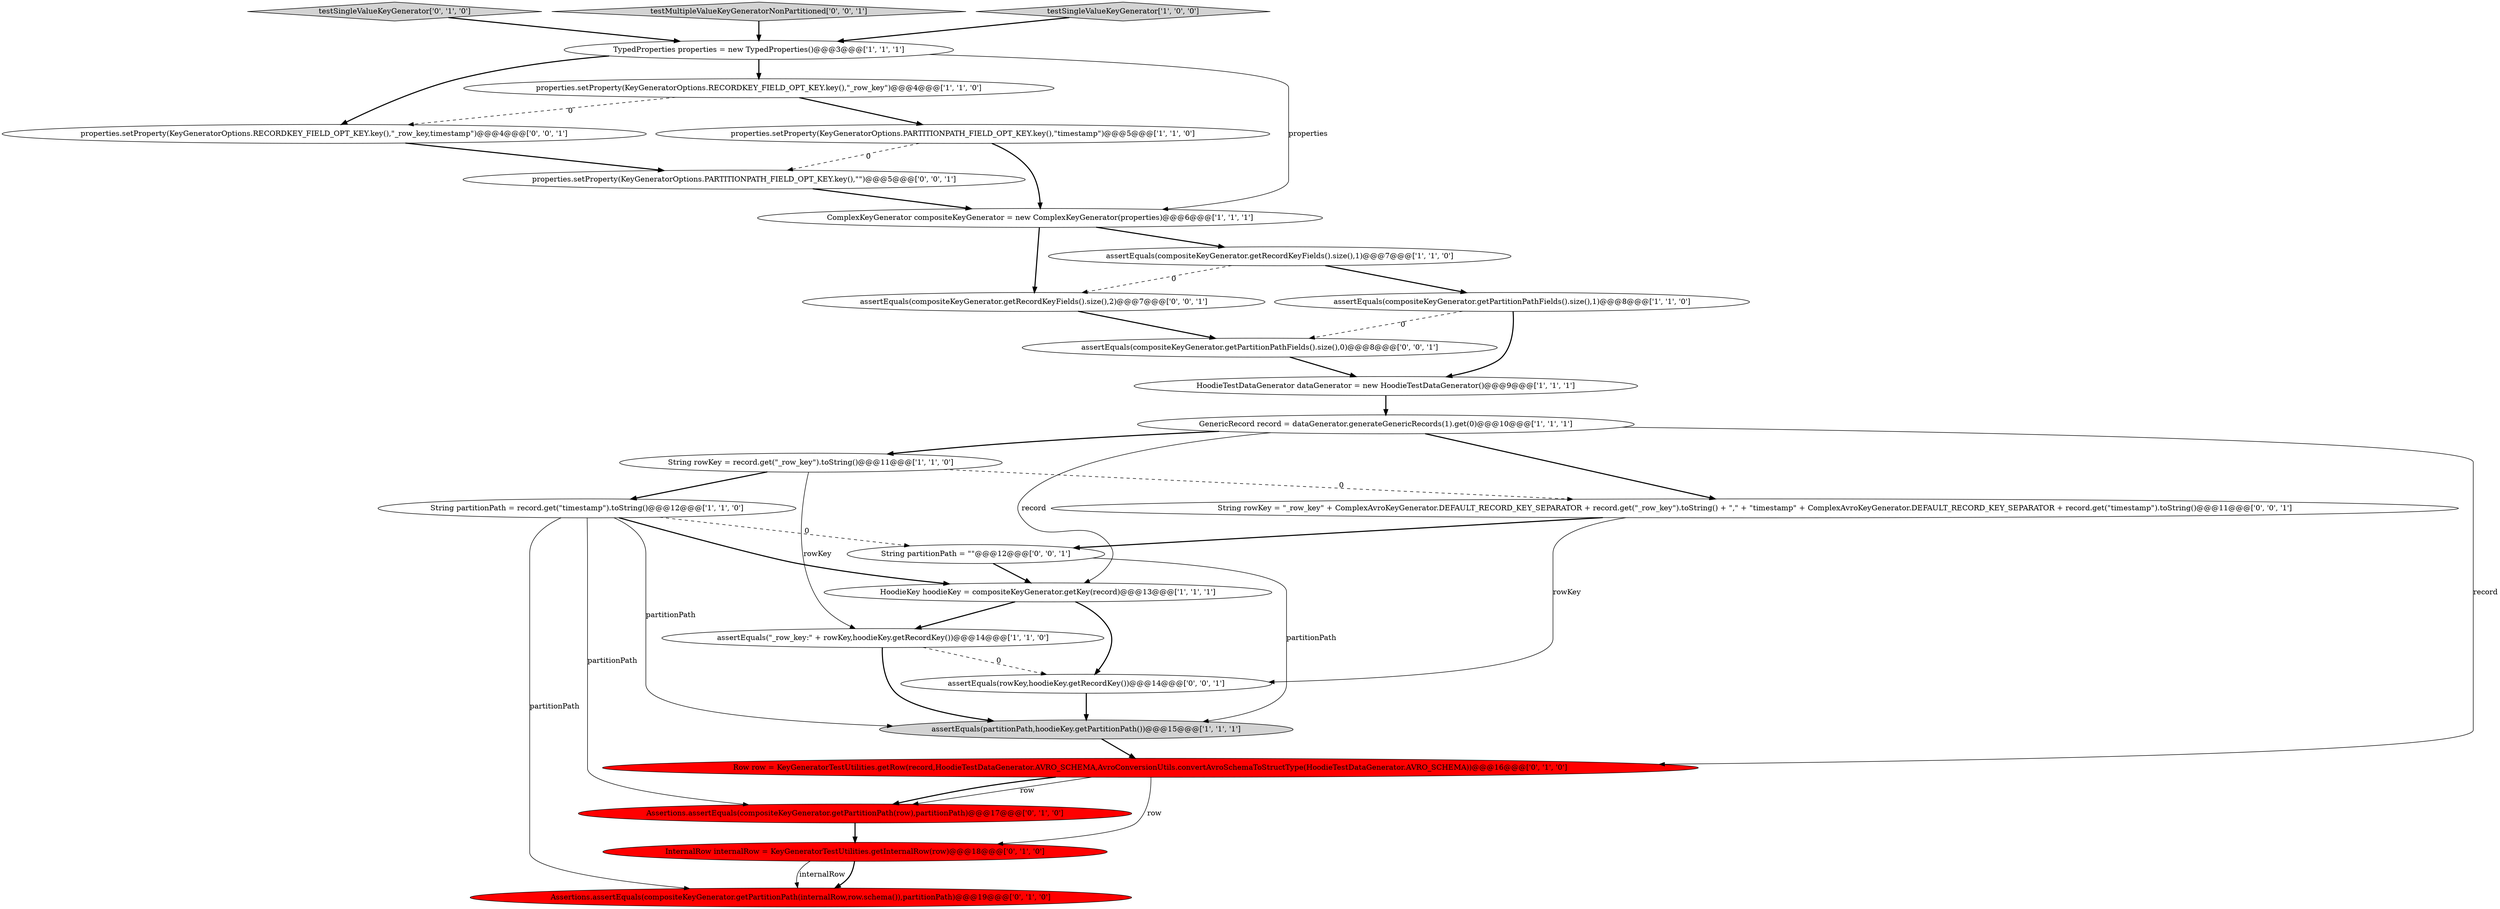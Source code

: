 digraph {
18 [style = filled, label = "Assertions.assertEquals(compositeKeyGenerator.getPartitionPath(row),partitionPath)@@@17@@@['0', '1', '0']", fillcolor = red, shape = ellipse image = "AAA1AAABBB2BBB"];
11 [style = filled, label = "properties.setProperty(KeyGeneratorOptions.PARTITIONPATH_FIELD_OPT_KEY.key(),\"timestamp\")@@@5@@@['1', '1', '0']", fillcolor = white, shape = ellipse image = "AAA0AAABBB1BBB"];
13 [style = filled, label = "HoodieKey hoodieKey = compositeKeyGenerator.getKey(record)@@@13@@@['1', '1', '1']", fillcolor = white, shape = ellipse image = "AAA0AAABBB1BBB"];
26 [style = filled, label = "String partitionPath = \"\"@@@12@@@['0', '0', '1']", fillcolor = white, shape = ellipse image = "AAA0AAABBB3BBB"];
22 [style = filled, label = "properties.setProperty(KeyGeneratorOptions.RECORDKEY_FIELD_OPT_KEY.key(),\"_row_key,timestamp\")@@@4@@@['0', '0', '1']", fillcolor = white, shape = ellipse image = "AAA0AAABBB3BBB"];
25 [style = filled, label = "String rowKey = \"_row_key\" + ComplexAvroKeyGenerator.DEFAULT_RECORD_KEY_SEPARATOR + record.get(\"_row_key\").toString() + \",\" + \"timestamp\" + ComplexAvroKeyGenerator.DEFAULT_RECORD_KEY_SEPARATOR + record.get(\"timestamp\").toString()@@@11@@@['0', '0', '1']", fillcolor = white, shape = ellipse image = "AAA0AAABBB3BBB"];
14 [style = filled, label = "Row row = KeyGeneratorTestUtilities.getRow(record,HoodieTestDataGenerator.AVRO_SCHEMA,AvroConversionUtils.convertAvroSchemaToStructType(HoodieTestDataGenerator.AVRO_SCHEMA))@@@16@@@['0', '1', '0']", fillcolor = red, shape = ellipse image = "AAA1AAABBB2BBB"];
15 [style = filled, label = "testSingleValueKeyGenerator['0', '1', '0']", fillcolor = lightgray, shape = diamond image = "AAA0AAABBB2BBB"];
8 [style = filled, label = "HoodieTestDataGenerator dataGenerator = new HoodieTestDataGenerator()@@@9@@@['1', '1', '1']", fillcolor = white, shape = ellipse image = "AAA0AAABBB1BBB"];
10 [style = filled, label = "String rowKey = record.get(\"_row_key\").toString()@@@11@@@['1', '1', '0']", fillcolor = white, shape = ellipse image = "AAA0AAABBB1BBB"];
5 [style = filled, label = "TypedProperties properties = new TypedProperties()@@@3@@@['1', '1', '1']", fillcolor = white, shape = ellipse image = "AAA0AAABBB1BBB"];
21 [style = filled, label = "testMultipleValueKeyGeneratorNonPartitioned['0', '0', '1']", fillcolor = lightgray, shape = diamond image = "AAA0AAABBB3BBB"];
16 [style = filled, label = "InternalRow internalRow = KeyGeneratorTestUtilities.getInternalRow(row)@@@18@@@['0', '1', '0']", fillcolor = red, shape = ellipse image = "AAA1AAABBB2BBB"];
19 [style = filled, label = "assertEquals(rowKey,hoodieKey.getRecordKey())@@@14@@@['0', '0', '1']", fillcolor = white, shape = ellipse image = "AAA0AAABBB3BBB"];
4 [style = filled, label = "String partitionPath = record.get(\"timestamp\").toString()@@@12@@@['1', '1', '0']", fillcolor = white, shape = ellipse image = "AAA0AAABBB1BBB"];
3 [style = filled, label = "testSingleValueKeyGenerator['1', '0', '0']", fillcolor = lightgray, shape = diamond image = "AAA0AAABBB1BBB"];
24 [style = filled, label = "properties.setProperty(KeyGeneratorOptions.PARTITIONPATH_FIELD_OPT_KEY.key(),\"\")@@@5@@@['0', '0', '1']", fillcolor = white, shape = ellipse image = "AAA0AAABBB3BBB"];
1 [style = filled, label = "assertEquals(partitionPath,hoodieKey.getPartitionPath())@@@15@@@['1', '1', '1']", fillcolor = lightgray, shape = ellipse image = "AAA0AAABBB1BBB"];
17 [style = filled, label = "Assertions.assertEquals(compositeKeyGenerator.getPartitionPath(internalRow,row.schema()),partitionPath)@@@19@@@['0', '1', '0']", fillcolor = red, shape = ellipse image = "AAA1AAABBB2BBB"];
0 [style = filled, label = "assertEquals(compositeKeyGenerator.getPartitionPathFields().size(),1)@@@8@@@['1', '1', '0']", fillcolor = white, shape = ellipse image = "AAA0AAABBB1BBB"];
6 [style = filled, label = "properties.setProperty(KeyGeneratorOptions.RECORDKEY_FIELD_OPT_KEY.key(),\"_row_key\")@@@4@@@['1', '1', '0']", fillcolor = white, shape = ellipse image = "AAA0AAABBB1BBB"];
9 [style = filled, label = "assertEquals(\"_row_key:\" + rowKey,hoodieKey.getRecordKey())@@@14@@@['1', '1', '0']", fillcolor = white, shape = ellipse image = "AAA0AAABBB1BBB"];
2 [style = filled, label = "ComplexKeyGenerator compositeKeyGenerator = new ComplexKeyGenerator(properties)@@@6@@@['1', '1', '1']", fillcolor = white, shape = ellipse image = "AAA0AAABBB1BBB"];
23 [style = filled, label = "assertEquals(compositeKeyGenerator.getRecordKeyFields().size(),2)@@@7@@@['0', '0', '1']", fillcolor = white, shape = ellipse image = "AAA0AAABBB3BBB"];
12 [style = filled, label = "GenericRecord record = dataGenerator.generateGenericRecords(1).get(0)@@@10@@@['1', '1', '1']", fillcolor = white, shape = ellipse image = "AAA0AAABBB1BBB"];
20 [style = filled, label = "assertEquals(compositeKeyGenerator.getPartitionPathFields().size(),0)@@@8@@@['0', '0', '1']", fillcolor = white, shape = ellipse image = "AAA0AAABBB3BBB"];
7 [style = filled, label = "assertEquals(compositeKeyGenerator.getRecordKeyFields().size(),1)@@@7@@@['1', '1', '0']", fillcolor = white, shape = ellipse image = "AAA0AAABBB1BBB"];
5->2 [style = solid, label="properties"];
23->20 [style = bold, label=""];
7->23 [style = dashed, label="0"];
24->2 [style = bold, label=""];
4->13 [style = bold, label=""];
4->18 [style = solid, label="partitionPath"];
12->14 [style = solid, label="record"];
7->0 [style = bold, label=""];
4->26 [style = dashed, label="0"];
16->17 [style = bold, label=""];
10->9 [style = solid, label="rowKey"];
4->17 [style = solid, label="partitionPath"];
0->20 [style = dashed, label="0"];
11->2 [style = bold, label=""];
26->13 [style = bold, label=""];
15->5 [style = bold, label=""];
14->18 [style = solid, label="row"];
6->22 [style = dashed, label="0"];
14->16 [style = solid, label="row"];
9->19 [style = dashed, label="0"];
2->23 [style = bold, label=""];
21->5 [style = bold, label=""];
19->1 [style = bold, label=""];
3->5 [style = bold, label=""];
12->10 [style = bold, label=""];
20->8 [style = bold, label=""];
13->19 [style = bold, label=""];
5->6 [style = bold, label=""];
12->13 [style = solid, label="record"];
12->25 [style = bold, label=""];
26->1 [style = solid, label="partitionPath"];
6->11 [style = bold, label=""];
4->1 [style = solid, label="partitionPath"];
25->26 [style = bold, label=""];
11->24 [style = dashed, label="0"];
0->8 [style = bold, label=""];
10->4 [style = bold, label=""];
14->18 [style = bold, label=""];
1->14 [style = bold, label=""];
25->19 [style = solid, label="rowKey"];
13->9 [style = bold, label=""];
2->7 [style = bold, label=""];
22->24 [style = bold, label=""];
9->1 [style = bold, label=""];
5->22 [style = bold, label=""];
10->25 [style = dashed, label="0"];
8->12 [style = bold, label=""];
16->17 [style = solid, label="internalRow"];
18->16 [style = bold, label=""];
}
